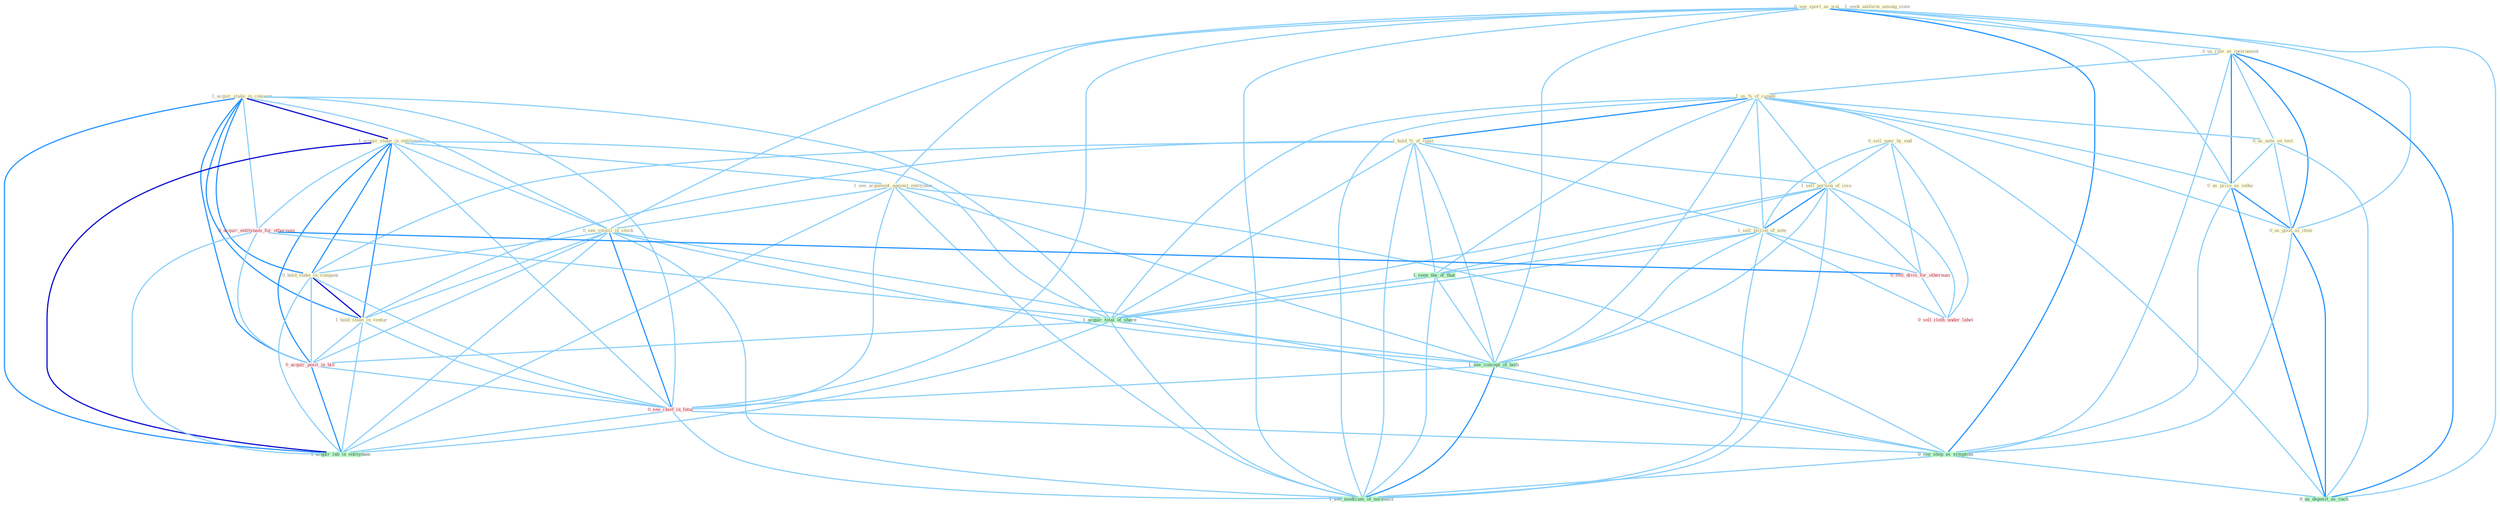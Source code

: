 Graph G{ 
    node
    [shape=polygon,style=filled,width=.5,height=.06,color="#BDFCC9",fixedsize=true,fontsize=4,
    fontcolor="#2f4f4f"];
    {node
    [color="#ffffe0", fontcolor="#8b7d6b"] "1_acquir_stake_in_concern " "0_see_sport_as_wai " "1_acquir_stake_in_entitynam " "0_us_rate_as_instrument " "1_see_argument_against_entitynam " "1_us_%_of_capabl " "0_see_volatil_in_stock " "1_hold_%_of_capit " "0_us_note_on_test " "0_sell_oper_by_end " "1_sell_portion_of_issu " "0_hold_stake_in_compani " "0_us_prize_as_induc " "1_sell_billion_of_note " "1_seek_uniform_among_state " "1_hold_stake_in_ventur " "0_us_good_as_item "}
{node [color="#fff0f5", fontcolor="#b22222"] "0_acquir_entitynam_for_othernum " "0_sell_divis_for_othernum " "0_sell_cloth_under_label " "0_acquir_posit_in_bid " "0_see_chief_in_futur "}
edge [color="#B0E2FF"];

	"1_acquir_stake_in_concern " -- "1_acquir_stake_in_entitynam " [w="3", color="#0000cd" , len=0.6];
	"1_acquir_stake_in_concern " -- "0_see_volatil_in_stock " [w="1", color="#87cefa" ];
	"1_acquir_stake_in_concern " -- "0_hold_stake_in_compani " [w="2", color="#1e90ff" , len=0.8];
	"1_acquir_stake_in_concern " -- "1_hold_stake_in_ventur " [w="2", color="#1e90ff" , len=0.8];
	"1_acquir_stake_in_concern " -- "0_acquir_entitynam_for_othernum " [w="1", color="#87cefa" ];
	"1_acquir_stake_in_concern " -- "1_acquir_total_of_share " [w="1", color="#87cefa" ];
	"1_acquir_stake_in_concern " -- "0_acquir_posit_in_bid " [w="2", color="#1e90ff" , len=0.8];
	"1_acquir_stake_in_concern " -- "0_see_chief_in_futur " [w="1", color="#87cefa" ];
	"1_acquir_stake_in_concern " -- "1_acquir_lab_in_entitynam " [w="2", color="#1e90ff" , len=0.8];
	"0_see_sport_as_wai " -- "0_us_rate_as_instrument " [w="1", color="#87cefa" ];
	"0_see_sport_as_wai " -- "1_see_argument_against_entitynam " [w="1", color="#87cefa" ];
	"0_see_sport_as_wai " -- "0_see_volatil_in_stock " [w="1", color="#87cefa" ];
	"0_see_sport_as_wai " -- "0_us_prize_as_induc " [w="1", color="#87cefa" ];
	"0_see_sport_as_wai " -- "0_us_good_as_item " [w="1", color="#87cefa" ];
	"0_see_sport_as_wai " -- "1_see_concept_of_both " [w="1", color="#87cefa" ];
	"0_see_sport_as_wai " -- "0_see_chief_in_futur " [w="1", color="#87cefa" ];
	"0_see_sport_as_wai " -- "0_see_shop_as_symptom " [w="2", color="#1e90ff" , len=0.8];
	"0_see_sport_as_wai " -- "0_us_deposit_as_cach " [w="1", color="#87cefa" ];
	"0_see_sport_as_wai " -- "1_see_modicum_of_normalci " [w="1", color="#87cefa" ];
	"1_acquir_stake_in_entitynam " -- "1_see_argument_against_entitynam " [w="1", color="#87cefa" ];
	"1_acquir_stake_in_entitynam " -- "0_see_volatil_in_stock " [w="1", color="#87cefa" ];
	"1_acquir_stake_in_entitynam " -- "0_hold_stake_in_compani " [w="2", color="#1e90ff" , len=0.8];
	"1_acquir_stake_in_entitynam " -- "1_hold_stake_in_ventur " [w="2", color="#1e90ff" , len=0.8];
	"1_acquir_stake_in_entitynam " -- "0_acquir_entitynam_for_othernum " [w="1", color="#87cefa" ];
	"1_acquir_stake_in_entitynam " -- "1_acquir_total_of_share " [w="1", color="#87cefa" ];
	"1_acquir_stake_in_entitynam " -- "0_acquir_posit_in_bid " [w="2", color="#1e90ff" , len=0.8];
	"1_acquir_stake_in_entitynam " -- "0_see_chief_in_futur " [w="1", color="#87cefa" ];
	"1_acquir_stake_in_entitynam " -- "1_acquir_lab_in_entitynam " [w="3", color="#0000cd" , len=0.6];
	"0_us_rate_as_instrument " -- "1_us_%_of_capabl " [w="1", color="#87cefa" ];
	"0_us_rate_as_instrument " -- "0_us_note_on_test " [w="1", color="#87cefa" ];
	"0_us_rate_as_instrument " -- "0_us_prize_as_induc " [w="2", color="#1e90ff" , len=0.8];
	"0_us_rate_as_instrument " -- "0_us_good_as_item " [w="2", color="#1e90ff" , len=0.8];
	"0_us_rate_as_instrument " -- "0_see_shop_as_symptom " [w="1", color="#87cefa" ];
	"0_us_rate_as_instrument " -- "0_us_deposit_as_cach " [w="2", color="#1e90ff" , len=0.8];
	"1_see_argument_against_entitynam " -- "0_see_volatil_in_stock " [w="1", color="#87cefa" ];
	"1_see_argument_against_entitynam " -- "1_see_concept_of_both " [w="1", color="#87cefa" ];
	"1_see_argument_against_entitynam " -- "0_see_chief_in_futur " [w="1", color="#87cefa" ];
	"1_see_argument_against_entitynam " -- "0_see_shop_as_symptom " [w="1", color="#87cefa" ];
	"1_see_argument_against_entitynam " -- "1_acquir_lab_in_entitynam " [w="1", color="#87cefa" ];
	"1_see_argument_against_entitynam " -- "1_see_modicum_of_normalci " [w="1", color="#87cefa" ];
	"1_us_%_of_capabl " -- "1_hold_%_of_capit " [w="2", color="#1e90ff" , len=0.8];
	"1_us_%_of_capabl " -- "0_us_note_on_test " [w="1", color="#87cefa" ];
	"1_us_%_of_capabl " -- "1_sell_portion_of_issu " [w="1", color="#87cefa" ];
	"1_us_%_of_capabl " -- "0_us_prize_as_induc " [w="1", color="#87cefa" ];
	"1_us_%_of_capabl " -- "1_sell_billion_of_note " [w="1", color="#87cefa" ];
	"1_us_%_of_capabl " -- "0_us_good_as_item " [w="1", color="#87cefa" ];
	"1_us_%_of_capabl " -- "1_seen_the_of_that " [w="1", color="#87cefa" ];
	"1_us_%_of_capabl " -- "1_acquir_total_of_share " [w="1", color="#87cefa" ];
	"1_us_%_of_capabl " -- "1_see_concept_of_both " [w="1", color="#87cefa" ];
	"1_us_%_of_capabl " -- "0_us_deposit_as_cach " [w="1", color="#87cefa" ];
	"1_us_%_of_capabl " -- "1_see_modicum_of_normalci " [w="1", color="#87cefa" ];
	"0_see_volatil_in_stock " -- "0_hold_stake_in_compani " [w="1", color="#87cefa" ];
	"0_see_volatil_in_stock " -- "1_hold_stake_in_ventur " [w="1", color="#87cefa" ];
	"0_see_volatil_in_stock " -- "0_acquir_posit_in_bid " [w="1", color="#87cefa" ];
	"0_see_volatil_in_stock " -- "1_see_concept_of_both " [w="1", color="#87cefa" ];
	"0_see_volatil_in_stock " -- "0_see_chief_in_futur " [w="2", color="#1e90ff" , len=0.8];
	"0_see_volatil_in_stock " -- "0_see_shop_as_symptom " [w="1", color="#87cefa" ];
	"0_see_volatil_in_stock " -- "1_acquir_lab_in_entitynam " [w="1", color="#87cefa" ];
	"0_see_volatil_in_stock " -- "1_see_modicum_of_normalci " [w="1", color="#87cefa" ];
	"1_hold_%_of_capit " -- "1_sell_portion_of_issu " [w="1", color="#87cefa" ];
	"1_hold_%_of_capit " -- "0_hold_stake_in_compani " [w="1", color="#87cefa" ];
	"1_hold_%_of_capit " -- "1_sell_billion_of_note " [w="1", color="#87cefa" ];
	"1_hold_%_of_capit " -- "1_hold_stake_in_ventur " [w="1", color="#87cefa" ];
	"1_hold_%_of_capit " -- "1_seen_the_of_that " [w="1", color="#87cefa" ];
	"1_hold_%_of_capit " -- "1_acquir_total_of_share " [w="1", color="#87cefa" ];
	"1_hold_%_of_capit " -- "1_see_concept_of_both " [w="1", color="#87cefa" ];
	"1_hold_%_of_capit " -- "1_see_modicum_of_normalci " [w="1", color="#87cefa" ];
	"0_us_note_on_test " -- "0_us_prize_as_induc " [w="1", color="#87cefa" ];
	"0_us_note_on_test " -- "0_us_good_as_item " [w="1", color="#87cefa" ];
	"0_us_note_on_test " -- "0_us_deposit_as_cach " [w="1", color="#87cefa" ];
	"0_sell_oper_by_end " -- "1_sell_portion_of_issu " [w="1", color="#87cefa" ];
	"0_sell_oper_by_end " -- "1_sell_billion_of_note " [w="1", color="#87cefa" ];
	"0_sell_oper_by_end " -- "0_sell_divis_for_othernum " [w="1", color="#87cefa" ];
	"0_sell_oper_by_end " -- "0_sell_cloth_under_label " [w="1", color="#87cefa" ];
	"1_sell_portion_of_issu " -- "1_sell_billion_of_note " [w="2", color="#1e90ff" , len=0.8];
	"1_sell_portion_of_issu " -- "1_seen_the_of_that " [w="1", color="#87cefa" ];
	"1_sell_portion_of_issu " -- "0_sell_divis_for_othernum " [w="1", color="#87cefa" ];
	"1_sell_portion_of_issu " -- "1_acquir_total_of_share " [w="1", color="#87cefa" ];
	"1_sell_portion_of_issu " -- "0_sell_cloth_under_label " [w="1", color="#87cefa" ];
	"1_sell_portion_of_issu " -- "1_see_concept_of_both " [w="1", color="#87cefa" ];
	"1_sell_portion_of_issu " -- "1_see_modicum_of_normalci " [w="1", color="#87cefa" ];
	"0_hold_stake_in_compani " -- "1_hold_stake_in_ventur " [w="3", color="#0000cd" , len=0.6];
	"0_hold_stake_in_compani " -- "0_acquir_posit_in_bid " [w="1", color="#87cefa" ];
	"0_hold_stake_in_compani " -- "0_see_chief_in_futur " [w="1", color="#87cefa" ];
	"0_hold_stake_in_compani " -- "1_acquir_lab_in_entitynam " [w="1", color="#87cefa" ];
	"0_us_prize_as_induc " -- "0_us_good_as_item " [w="2", color="#1e90ff" , len=0.8];
	"0_us_prize_as_induc " -- "0_see_shop_as_symptom " [w="1", color="#87cefa" ];
	"0_us_prize_as_induc " -- "0_us_deposit_as_cach " [w="2", color="#1e90ff" , len=0.8];
	"1_sell_billion_of_note " -- "1_seen_the_of_that " [w="1", color="#87cefa" ];
	"1_sell_billion_of_note " -- "0_sell_divis_for_othernum " [w="1", color="#87cefa" ];
	"1_sell_billion_of_note " -- "1_acquir_total_of_share " [w="1", color="#87cefa" ];
	"1_sell_billion_of_note " -- "0_sell_cloth_under_label " [w="1", color="#87cefa" ];
	"1_sell_billion_of_note " -- "1_see_concept_of_both " [w="1", color="#87cefa" ];
	"1_sell_billion_of_note " -- "1_see_modicum_of_normalci " [w="1", color="#87cefa" ];
	"1_hold_stake_in_ventur " -- "0_acquir_posit_in_bid " [w="1", color="#87cefa" ];
	"1_hold_stake_in_ventur " -- "0_see_chief_in_futur " [w="1", color="#87cefa" ];
	"1_hold_stake_in_ventur " -- "1_acquir_lab_in_entitynam " [w="1", color="#87cefa" ];
	"0_us_good_as_item " -- "0_see_shop_as_symptom " [w="1", color="#87cefa" ];
	"0_us_good_as_item " -- "0_us_deposit_as_cach " [w="2", color="#1e90ff" , len=0.8];
	"0_acquir_entitynam_for_othernum " -- "0_sell_divis_for_othernum " [w="2", color="#1e90ff" , len=0.8];
	"0_acquir_entitynam_for_othernum " -- "1_acquir_total_of_share " [w="1", color="#87cefa" ];
	"0_acquir_entitynam_for_othernum " -- "0_acquir_posit_in_bid " [w="1", color="#87cefa" ];
	"0_acquir_entitynam_for_othernum " -- "1_acquir_lab_in_entitynam " [w="1", color="#87cefa" ];
	"1_seen_the_of_that " -- "1_acquir_total_of_share " [w="1", color="#87cefa" ];
	"1_seen_the_of_that " -- "1_see_concept_of_both " [w="1", color="#87cefa" ];
	"1_seen_the_of_that " -- "1_see_modicum_of_normalci " [w="1", color="#87cefa" ];
	"0_sell_divis_for_othernum " -- "0_sell_cloth_under_label " [w="1", color="#87cefa" ];
	"1_acquir_total_of_share " -- "0_acquir_posit_in_bid " [w="1", color="#87cefa" ];
	"1_acquir_total_of_share " -- "1_see_concept_of_both " [w="1", color="#87cefa" ];
	"1_acquir_total_of_share " -- "1_acquir_lab_in_entitynam " [w="1", color="#87cefa" ];
	"1_acquir_total_of_share " -- "1_see_modicum_of_normalci " [w="1", color="#87cefa" ];
	"0_acquir_posit_in_bid " -- "0_see_chief_in_futur " [w="1", color="#87cefa" ];
	"0_acquir_posit_in_bid " -- "1_acquir_lab_in_entitynam " [w="2", color="#1e90ff" , len=0.8];
	"1_see_concept_of_both " -- "0_see_chief_in_futur " [w="1", color="#87cefa" ];
	"1_see_concept_of_both " -- "0_see_shop_as_symptom " [w="1", color="#87cefa" ];
	"1_see_concept_of_both " -- "1_see_modicum_of_normalci " [w="2", color="#1e90ff" , len=0.8];
	"0_see_chief_in_futur " -- "0_see_shop_as_symptom " [w="1", color="#87cefa" ];
	"0_see_chief_in_futur " -- "1_acquir_lab_in_entitynam " [w="1", color="#87cefa" ];
	"0_see_chief_in_futur " -- "1_see_modicum_of_normalci " [w="1", color="#87cefa" ];
	"0_see_shop_as_symptom " -- "0_us_deposit_as_cach " [w="1", color="#87cefa" ];
	"0_see_shop_as_symptom " -- "1_see_modicum_of_normalci " [w="1", color="#87cefa" ];
}